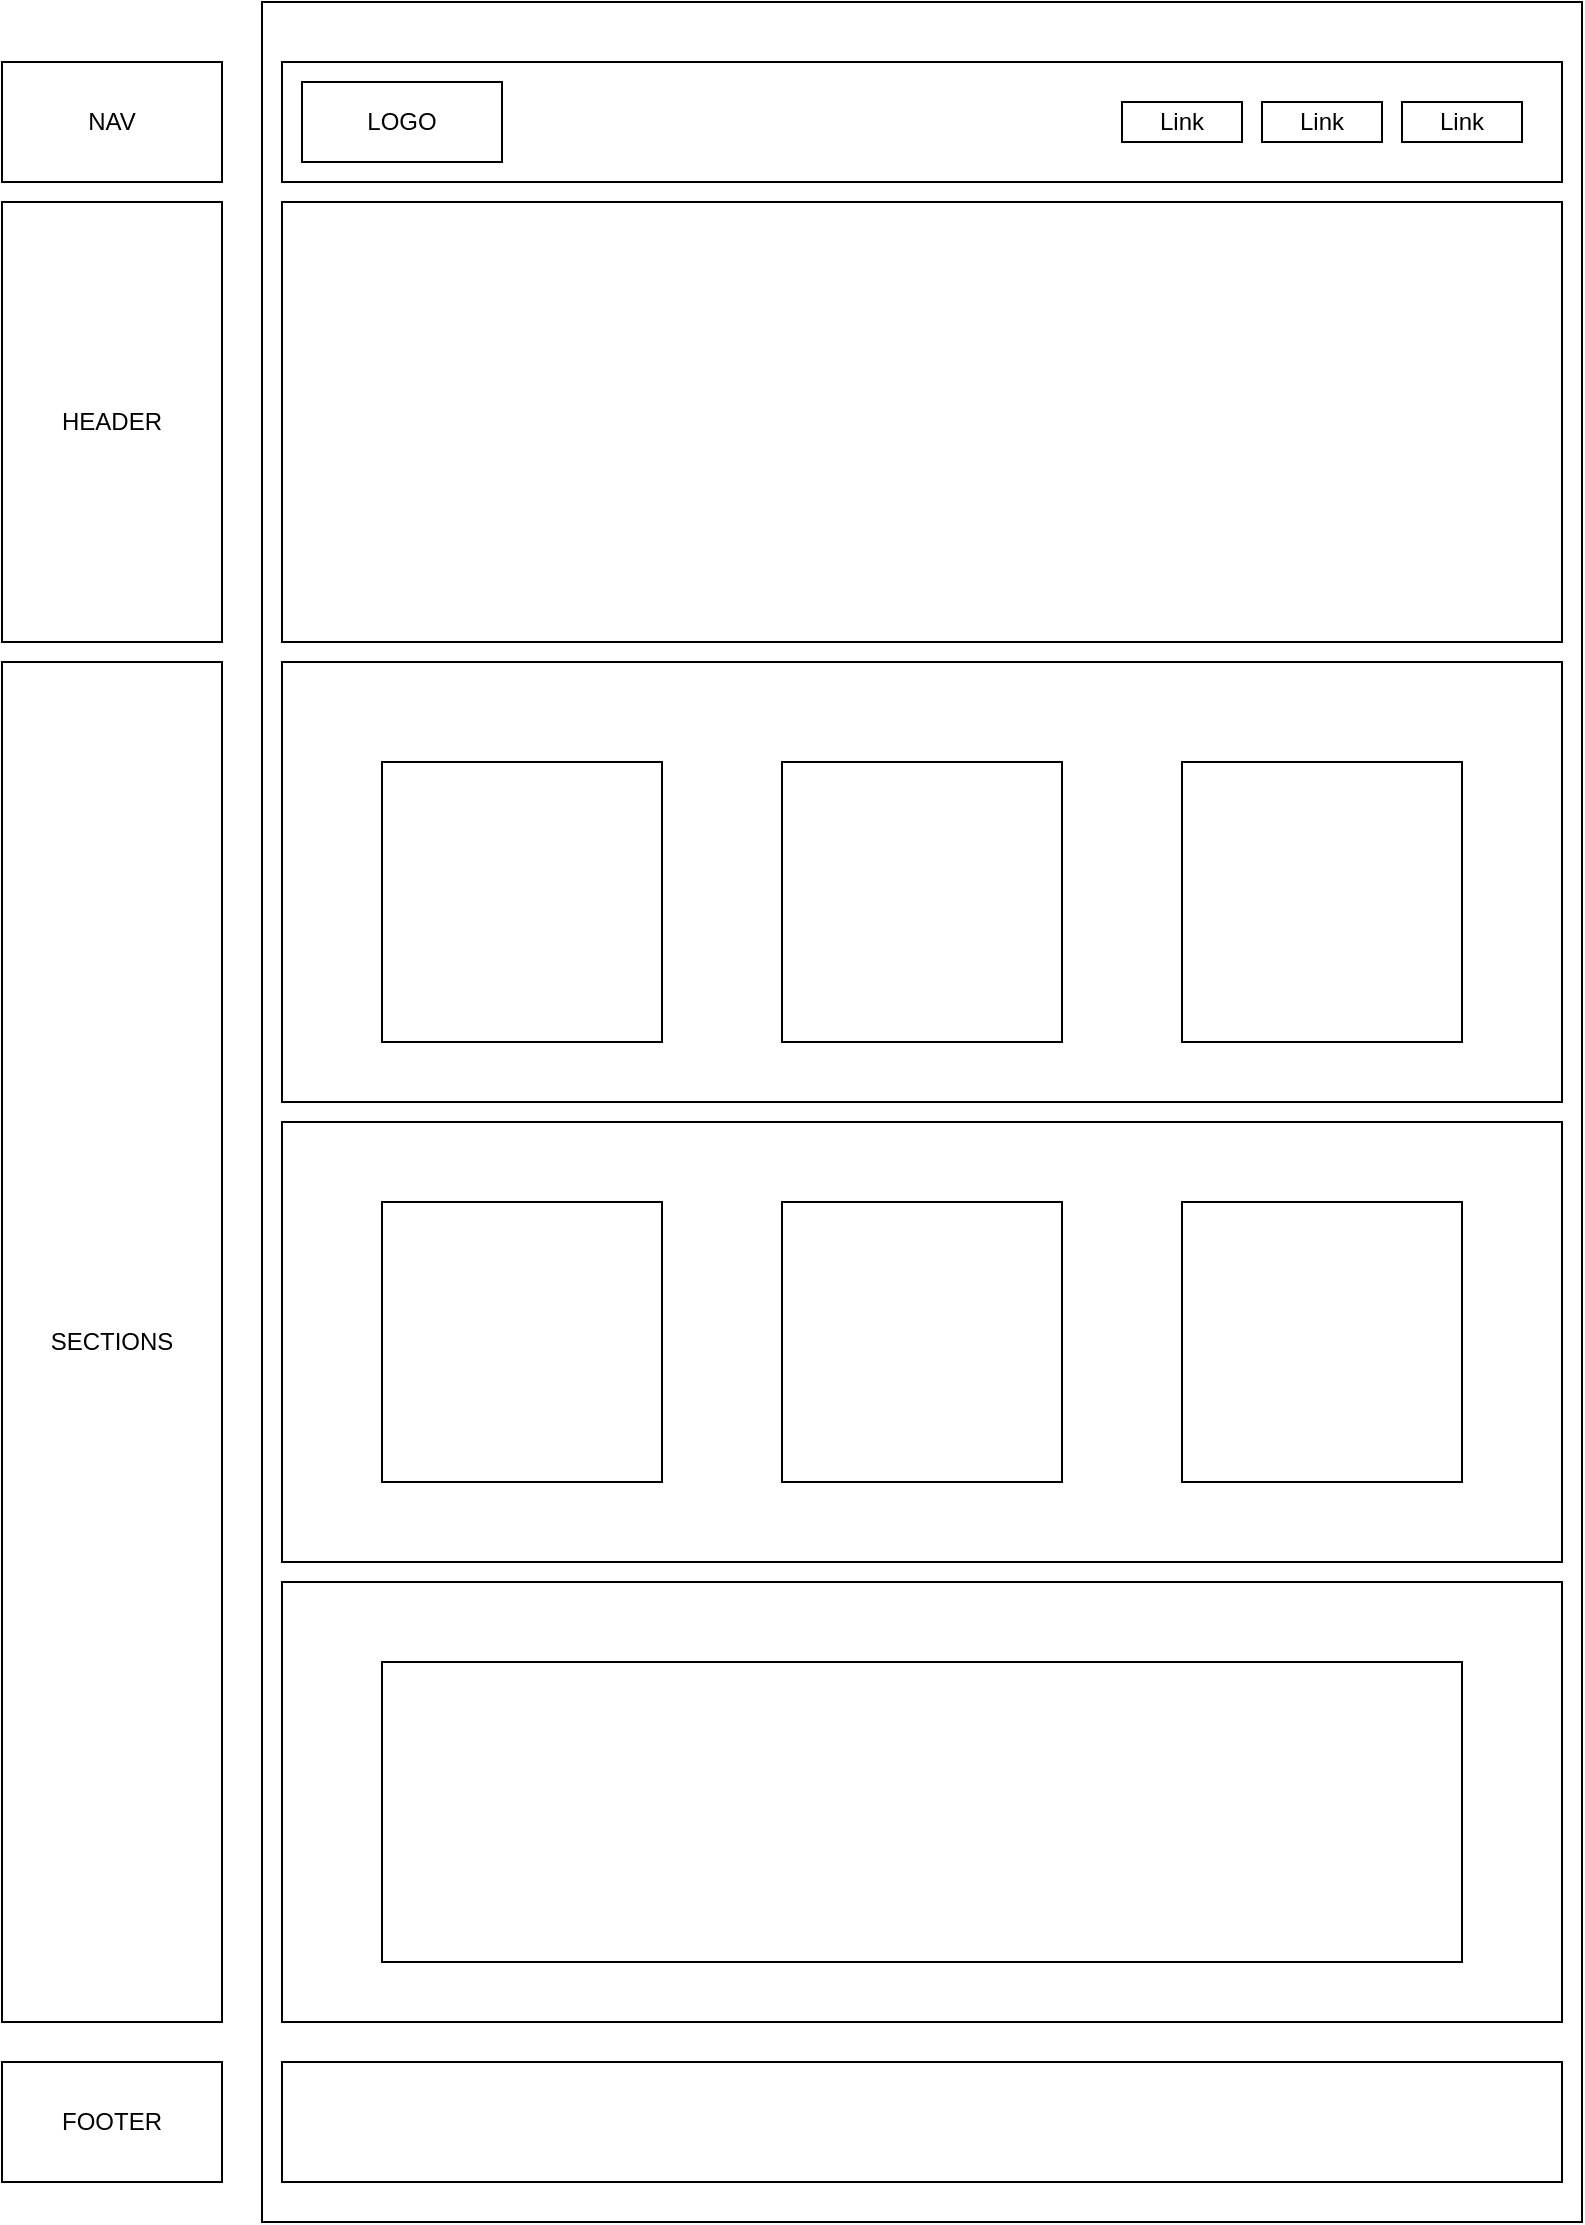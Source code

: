 <mxfile version="24.8.3">
  <diagram name="Página-1" id="FWJGGt32tnh-q4_Kq77q">
    <mxGraphModel dx="496" dy="833" grid="1" gridSize="10" guides="1" tooltips="1" connect="1" arrows="1" fold="1" page="1" pageScale="1" pageWidth="827" pageHeight="1169" math="0" shadow="0">
      <root>
        <mxCell id="0" />
        <mxCell id="1" parent="0" />
        <mxCell id="fUOZnAYa9IWztRi_Jad_-4" value="" style="rounded=0;whiteSpace=wrap;html=1;" vertex="1" parent="1">
          <mxGeometry x="970" y="40" width="660" height="1110" as="geometry" />
        </mxCell>
        <mxCell id="fUOZnAYa9IWztRi_Jad_-5" value="" style="rounded=0;whiteSpace=wrap;html=1;" vertex="1" parent="1">
          <mxGeometry x="980" y="70" width="640" height="60" as="geometry" />
        </mxCell>
        <mxCell id="fUOZnAYa9IWztRi_Jad_-6" value="NAV" style="rounded=0;whiteSpace=wrap;html=1;" vertex="1" parent="1">
          <mxGeometry x="840" y="70" width="110" height="60" as="geometry" />
        </mxCell>
        <mxCell id="fUOZnAYa9IWztRi_Jad_-7" value="" style="rounded=0;whiteSpace=wrap;html=1;" vertex="1" parent="1">
          <mxGeometry x="980" y="140" width="640" height="220" as="geometry" />
        </mxCell>
        <mxCell id="fUOZnAYa9IWztRi_Jad_-8" value="" style="rounded=0;whiteSpace=wrap;html=1;" vertex="1" parent="1">
          <mxGeometry x="980" y="370" width="640" height="220" as="geometry" />
        </mxCell>
        <mxCell id="fUOZnAYa9IWztRi_Jad_-10" value="HEADER" style="rounded=0;whiteSpace=wrap;html=1;" vertex="1" parent="1">
          <mxGeometry x="840" y="140" width="110" height="220" as="geometry" />
        </mxCell>
        <mxCell id="fUOZnAYa9IWztRi_Jad_-11" value="SECTIONS" style="rounded=0;whiteSpace=wrap;html=1;" vertex="1" parent="1">
          <mxGeometry x="840" y="370" width="110" height="680" as="geometry" />
        </mxCell>
        <mxCell id="fUOZnAYa9IWztRi_Jad_-12" value="" style="rounded=0;whiteSpace=wrap;html=1;" vertex="1" parent="1">
          <mxGeometry x="980" y="600" width="640" height="220" as="geometry" />
        </mxCell>
        <mxCell id="fUOZnAYa9IWztRi_Jad_-13" value="" style="rounded=0;whiteSpace=wrap;html=1;" vertex="1" parent="1">
          <mxGeometry x="980" y="830" width="640" height="220" as="geometry" />
        </mxCell>
        <mxCell id="fUOZnAYa9IWztRi_Jad_-14" value="" style="whiteSpace=wrap;html=1;aspect=fixed;" vertex="1" parent="1">
          <mxGeometry x="1030" y="420" width="140" height="140" as="geometry" />
        </mxCell>
        <mxCell id="fUOZnAYa9IWztRi_Jad_-15" value="" style="whiteSpace=wrap;html=1;aspect=fixed;" vertex="1" parent="1">
          <mxGeometry x="1230" y="420" width="140" height="140" as="geometry" />
        </mxCell>
        <mxCell id="fUOZnAYa9IWztRi_Jad_-16" value="" style="whiteSpace=wrap;html=1;aspect=fixed;" vertex="1" parent="1">
          <mxGeometry x="1430" y="420" width="140" height="140" as="geometry" />
        </mxCell>
        <mxCell id="fUOZnAYa9IWztRi_Jad_-17" value="" style="whiteSpace=wrap;html=1;aspect=fixed;" vertex="1" parent="1">
          <mxGeometry x="1030" y="640" width="140" height="140" as="geometry" />
        </mxCell>
        <mxCell id="fUOZnAYa9IWztRi_Jad_-18" value="" style="whiteSpace=wrap;html=1;aspect=fixed;" vertex="1" parent="1">
          <mxGeometry x="1230" y="640" width="140" height="140" as="geometry" />
        </mxCell>
        <mxCell id="fUOZnAYa9IWztRi_Jad_-19" value="" style="whiteSpace=wrap;html=1;aspect=fixed;" vertex="1" parent="1">
          <mxGeometry x="1430" y="640" width="140" height="140" as="geometry" />
        </mxCell>
        <mxCell id="fUOZnAYa9IWztRi_Jad_-23" value="" style="rounded=0;whiteSpace=wrap;html=1;" vertex="1" parent="1">
          <mxGeometry x="980" y="1070" width="640" height="60" as="geometry" />
        </mxCell>
        <mxCell id="fUOZnAYa9IWztRi_Jad_-24" value="FOOTER" style="rounded=0;whiteSpace=wrap;html=1;" vertex="1" parent="1">
          <mxGeometry x="840" y="1070" width="110" height="60" as="geometry" />
        </mxCell>
        <mxCell id="fUOZnAYa9IWztRi_Jad_-26" value="" style="rounded=0;whiteSpace=wrap;html=1;" vertex="1" parent="1">
          <mxGeometry x="1030" y="870" width="540" height="150" as="geometry" />
        </mxCell>
        <mxCell id="fUOZnAYa9IWztRi_Jad_-28" value="LOGO" style="rounded=0;whiteSpace=wrap;html=1;" vertex="1" parent="1">
          <mxGeometry x="990" y="80" width="100" height="40" as="geometry" />
        </mxCell>
        <mxCell id="fUOZnAYa9IWztRi_Jad_-29" value="Link" style="rounded=0;whiteSpace=wrap;html=1;" vertex="1" parent="1">
          <mxGeometry x="1400" y="90" width="60" height="20" as="geometry" />
        </mxCell>
        <mxCell id="fUOZnAYa9IWztRi_Jad_-30" value="Link" style="rounded=0;whiteSpace=wrap;html=1;" vertex="1" parent="1">
          <mxGeometry x="1470" y="90" width="60" height="20" as="geometry" />
        </mxCell>
        <mxCell id="fUOZnAYa9IWztRi_Jad_-31" value="Link" style="rounded=0;whiteSpace=wrap;html=1;" vertex="1" parent="1">
          <mxGeometry x="1540" y="90" width="60" height="20" as="geometry" />
        </mxCell>
      </root>
    </mxGraphModel>
  </diagram>
</mxfile>
